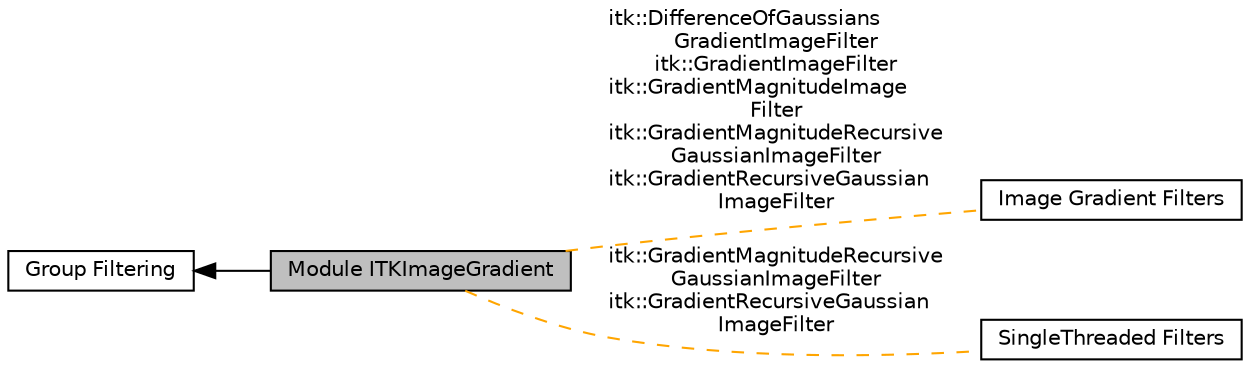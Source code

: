 digraph "Module ITKImageGradient"
{
  edge [fontname="Helvetica",fontsize="10",labelfontname="Helvetica",labelfontsize="10"];
  node [fontname="Helvetica",fontsize="10",shape=box];
  rankdir=LR;
  Node3 [label="Image Gradient Filters",height=0.2,width=0.4,color="black", fillcolor="white", style="filled",URL="$group__GradientFilters.html",tooltip=" "];
  Node2 [label="Group Filtering",height=0.2,width=0.4,color="black", fillcolor="white", style="filled",URL="$group__Group-Filtering.html",tooltip=" "];
  Node1 [label="Module ITKImageGradient",height=0.2,width=0.4,color="black", fillcolor="grey75", style="filled", fontcolor="black",tooltip=" "];
  Node4 [label="SingleThreaded Filters",height=0.2,width=0.4,color="black", fillcolor="white", style="filled",URL="$group__SingleThreaded.html",tooltip=" "];
  Node2->Node1 [shape=plaintext, dir="back", style="solid"];
  Node1->Node3 [shape=plaintext, label="itk::DifferenceOfGaussians\lGradientImageFilter\nitk::GradientImageFilter\nitk::GradientMagnitudeImage\lFilter\nitk::GradientMagnitudeRecursive\lGaussianImageFilter\nitk::GradientRecursiveGaussian\lImageFilter", color="orange", dir="none", style="dashed"];
  Node1->Node4 [shape=plaintext, label="itk::GradientMagnitudeRecursive\lGaussianImageFilter\nitk::GradientRecursiveGaussian\lImageFilter", color="orange", dir="none", style="dashed"];
}
